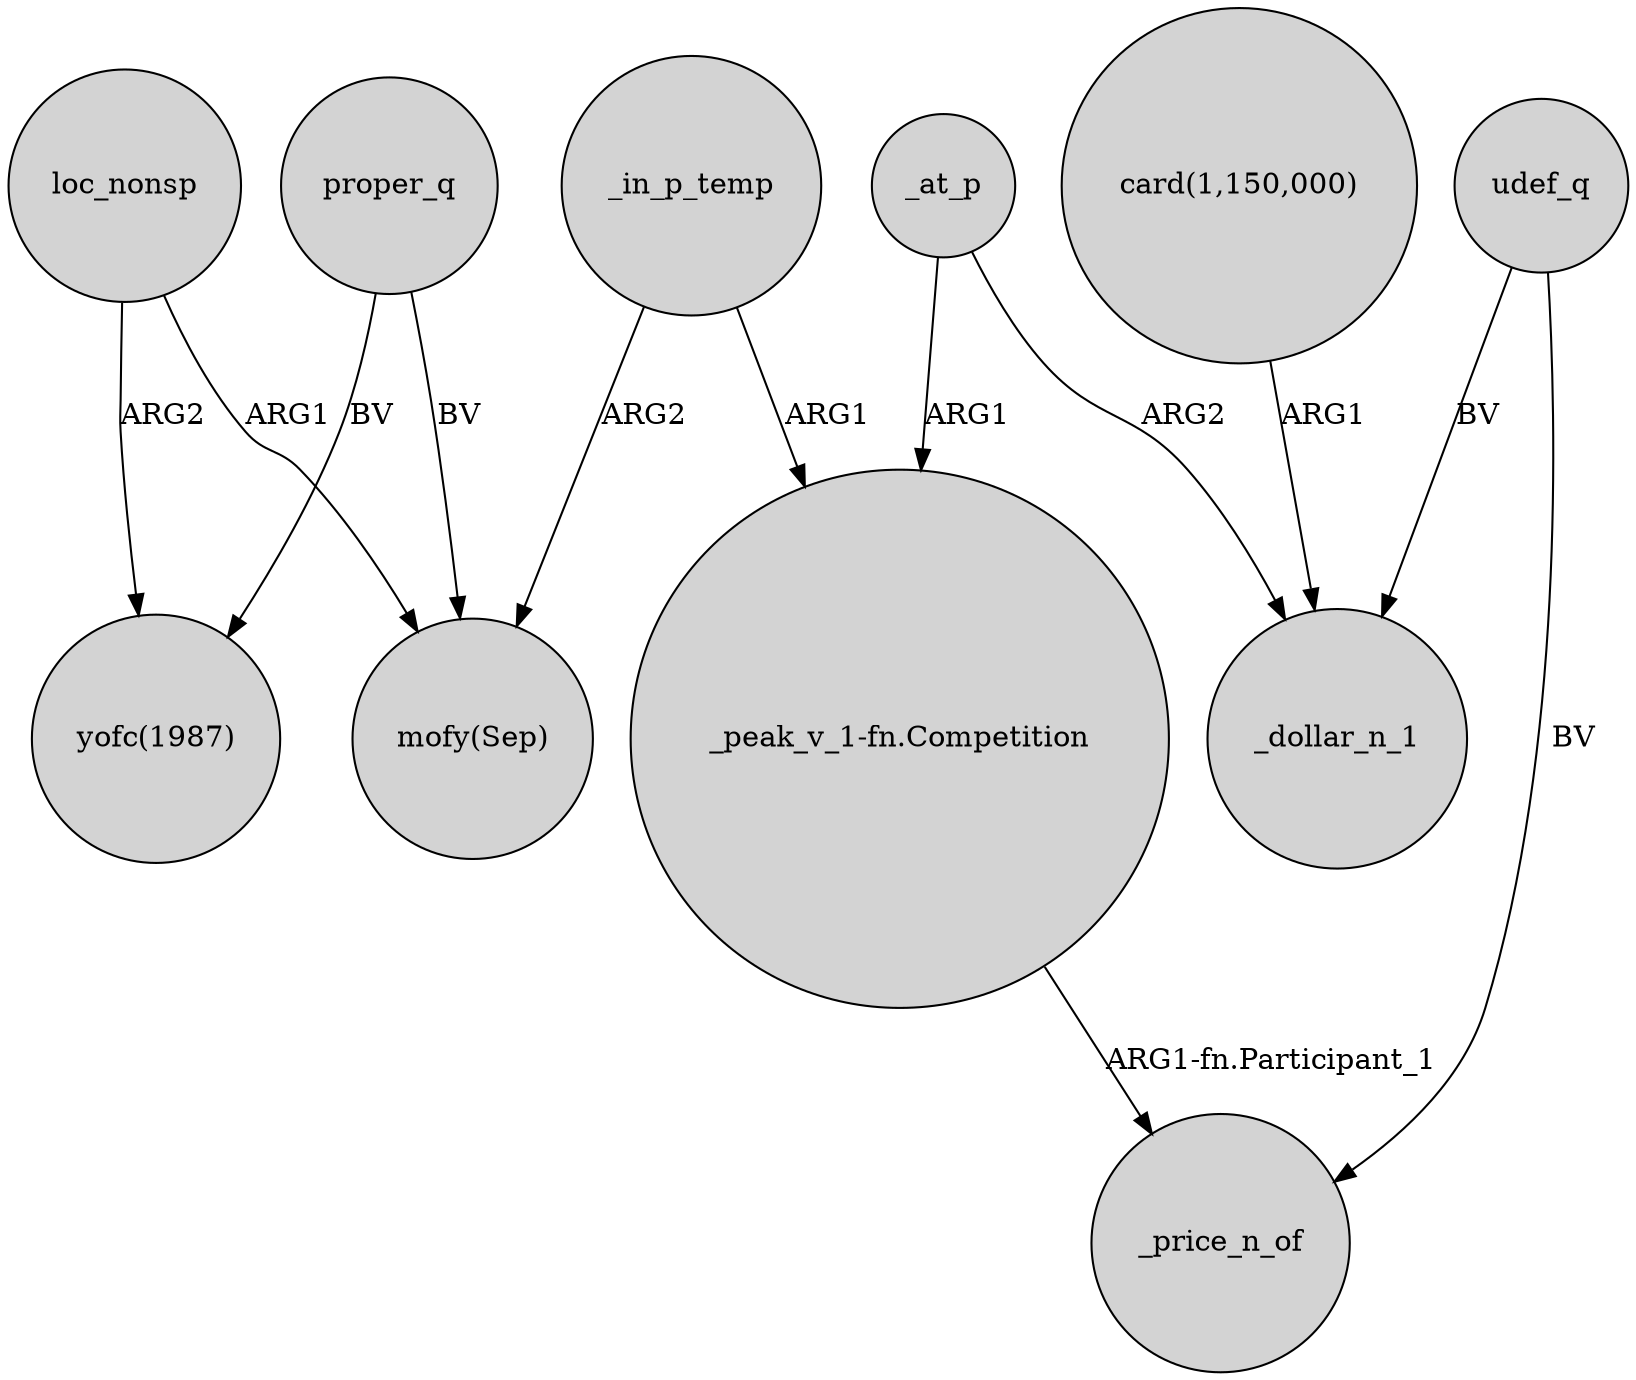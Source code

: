 digraph {
	node [shape=circle style=filled]
	proper_q -> "mofy(Sep)" [label=BV]
	proper_q -> "yofc(1987)" [label=BV]
	"card(1,150,000)" -> _dollar_n_1 [label=ARG1]
	udef_q -> _dollar_n_1 [label=BV]
	loc_nonsp -> "yofc(1987)" [label=ARG2]
	_in_p_temp -> "_peak_v_1-fn.Competition" [label=ARG1]
	"_peak_v_1-fn.Competition" -> _price_n_of [label="ARG1-fn.Participant_1"]
	udef_q -> _price_n_of [label=BV]
	_at_p -> "_peak_v_1-fn.Competition" [label=ARG1]
	loc_nonsp -> "mofy(Sep)" [label=ARG1]
	_in_p_temp -> "mofy(Sep)" [label=ARG2]
	_at_p -> _dollar_n_1 [label=ARG2]
}
